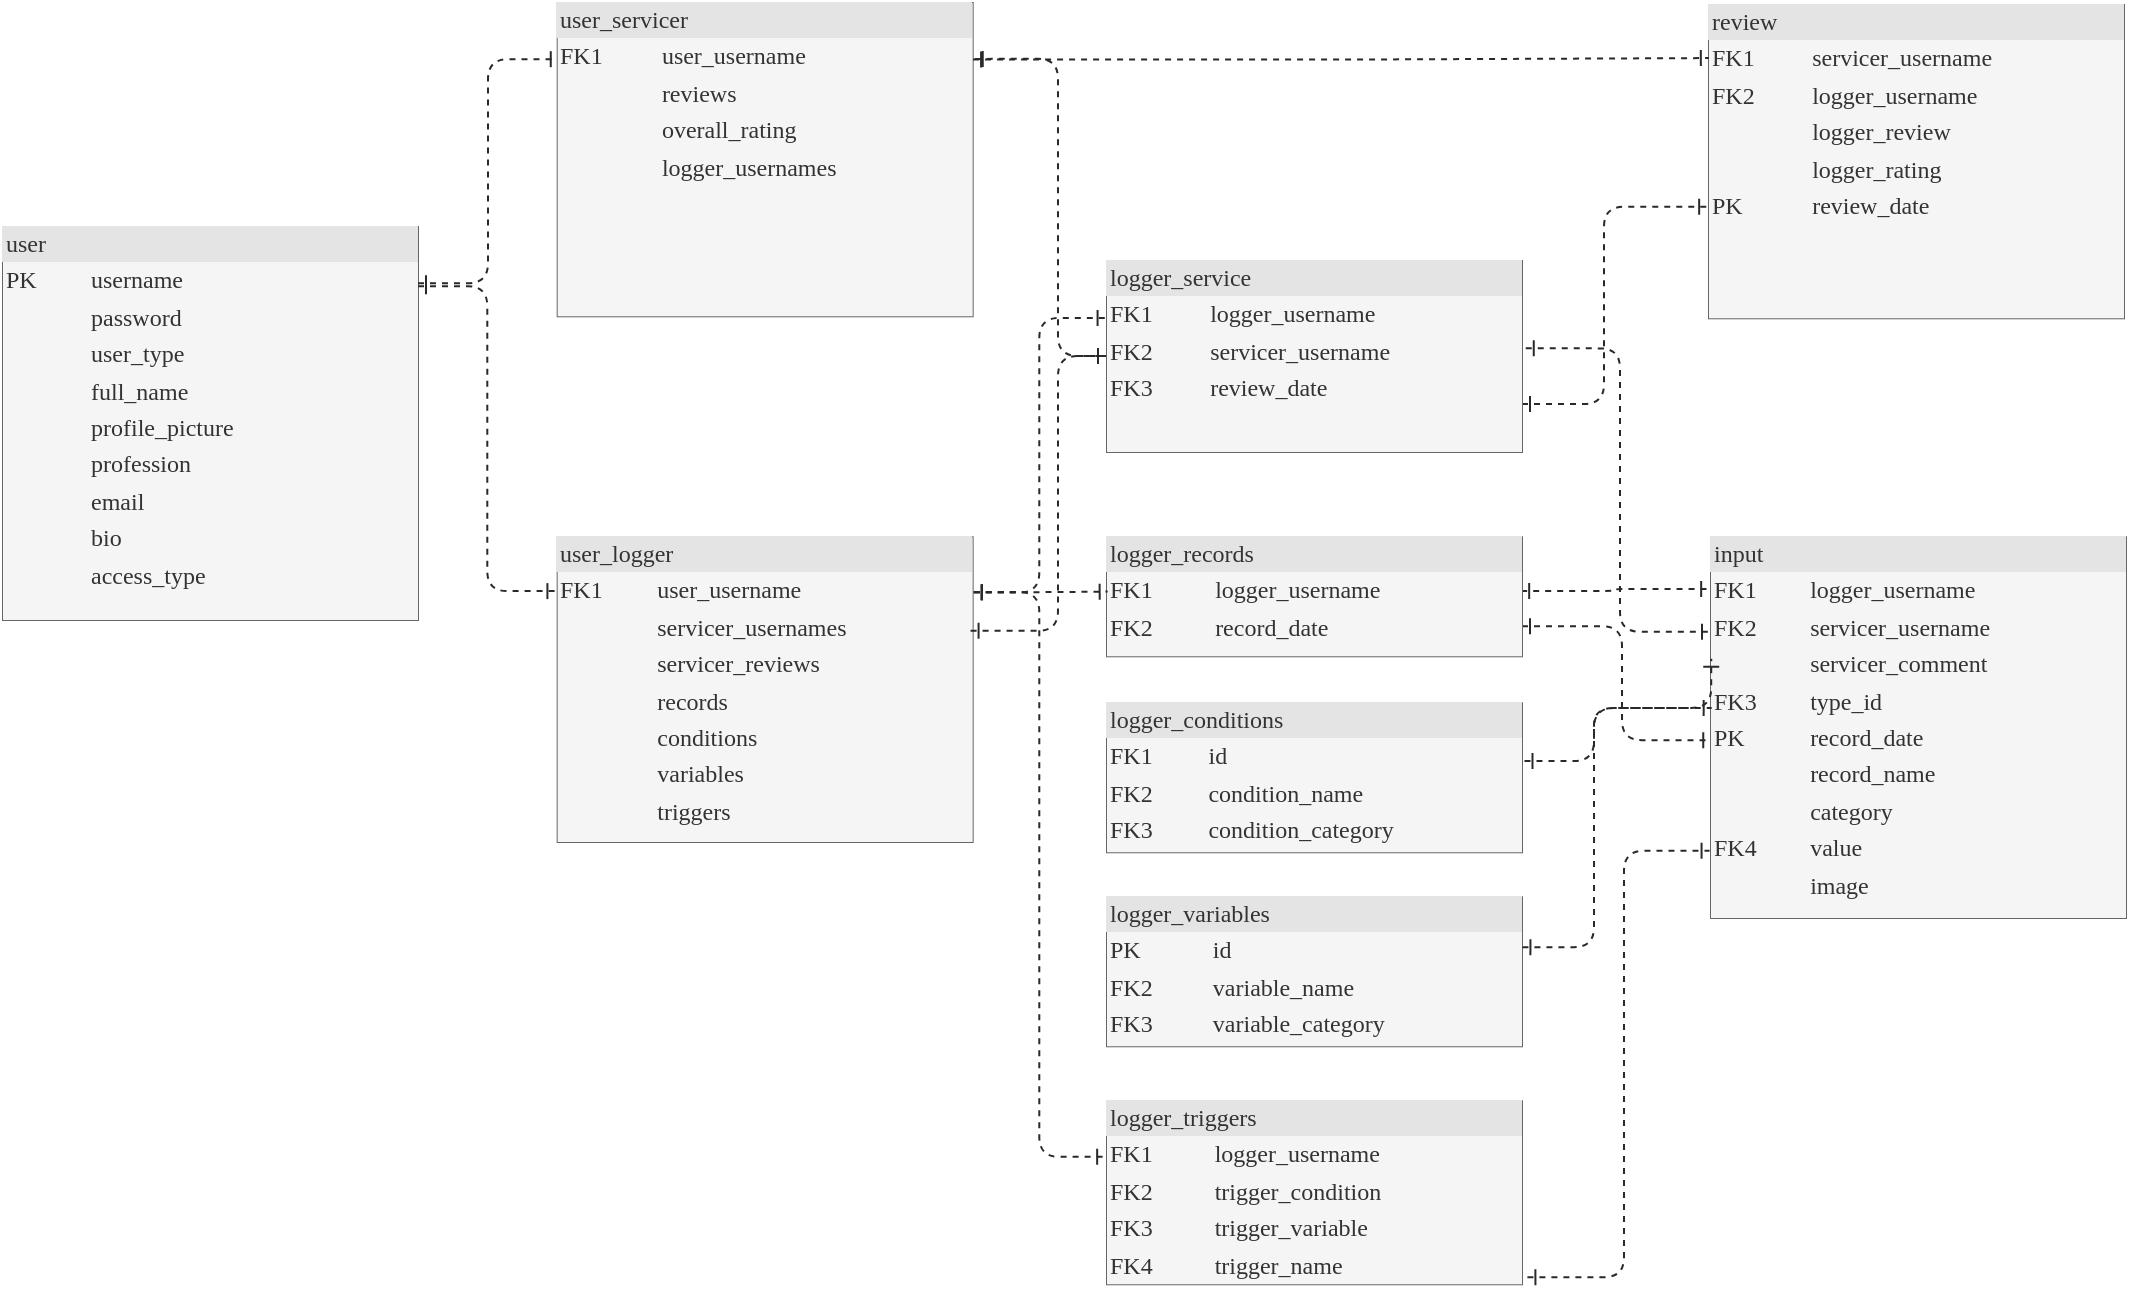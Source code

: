 <mxfile version="20.8.23" type="device"><diagram name="Page-1" id="2ca16b54-16f6-2749-3443-fa8db7711227"><mxGraphModel dx="1500" dy="819" grid="0" gridSize="10" guides="1" tooltips="1" connect="1" arrows="1" fold="1" page="1" pageScale="1" pageWidth="1169" pageHeight="827" background="none" math="0" shadow="0"><root><mxCell id="0"/><mxCell id="1" parent="0"/><mxCell id="2ed32ef02a7f4228-8" value="&lt;div style=&quot;box-sizing: border-box ; width: 100% ; background: #e4e4e4 ; padding: 2px&quot;&gt;user&lt;/div&gt;&lt;table style=&quot;width: 100% ; font-size: 1em&quot; cellpadding=&quot;2&quot; cellspacing=&quot;0&quot;&gt;&lt;tbody&gt;&lt;tr&gt;&lt;td&gt;PK&lt;/td&gt;&lt;td&gt;username&lt;/td&gt;&lt;/tr&gt;&lt;tr&gt;&lt;td&gt;&lt;br&gt;&lt;/td&gt;&lt;td&gt;password&lt;/td&gt;&lt;/tr&gt;&lt;tr&gt;&lt;td&gt;&lt;/td&gt;&lt;td&gt;user_type&lt;/td&gt;&lt;/tr&gt;&lt;tr&gt;&lt;td&gt;&lt;br&gt;&lt;/td&gt;&lt;td&gt;full_name&lt;br&gt;&lt;/td&gt;&lt;/tr&gt;&lt;tr&gt;&lt;td&gt;&lt;br&gt;&lt;/td&gt;&lt;td&gt;profile_picture&lt;br&gt;&lt;/td&gt;&lt;/tr&gt;&lt;tr&gt;&lt;td&gt;&lt;br&gt;&lt;/td&gt;&lt;td&gt;profession&lt;br&gt;&lt;/td&gt;&lt;/tr&gt;&lt;tr&gt;&lt;td&gt;&lt;br&gt;&lt;/td&gt;&lt;td&gt;email&lt;/td&gt;&lt;/tr&gt;&lt;tr&gt;&lt;td&gt;&lt;br&gt;&lt;/td&gt;&lt;td&gt;bio&lt;br&gt;&lt;/td&gt;&lt;/tr&gt;&lt;tr&gt;&lt;td&gt;&lt;br&gt;&lt;/td&gt;&lt;td&gt;access_type&lt;br&gt;&lt;/td&gt;&lt;/tr&gt;&lt;tr&gt;&lt;td&gt;&lt;br&gt;&lt;/td&gt;&lt;td&gt;&lt;br&gt;&lt;/td&gt;&lt;/tr&gt;&lt;tr&gt;&lt;td&gt;&lt;br&gt;&lt;/td&gt;&lt;td&gt;&lt;br&gt;&lt;/td&gt;&lt;/tr&gt;&lt;tr&gt;&lt;td&gt;&lt;br&gt;&lt;/td&gt;&lt;td&gt;&lt;br&gt;&lt;/td&gt;&lt;/tr&gt;&lt;tr&gt;&lt;td&gt;&lt;br&gt;&lt;/td&gt;&lt;td&gt;&lt;br&gt;&lt;/td&gt;&lt;/tr&gt;&lt;tr&gt;&lt;td&gt;&lt;br&gt;&lt;/td&gt;&lt;td&gt;&lt;br&gt;&lt;/td&gt;&lt;/tr&gt;&lt;tr&gt;&lt;td&gt;&lt;br&gt;&lt;/td&gt;&lt;td&gt;&lt;br&gt;&lt;/td&gt;&lt;/tr&gt;&lt;tr&gt;&lt;td&gt;&lt;br&gt;&lt;/td&gt;&lt;td&gt;&lt;br&gt;&lt;/td&gt;&lt;/tr&gt;&lt;tr&gt;&lt;td&gt;&lt;br&gt;&lt;/td&gt;&lt;td&gt;&lt;br&gt;&lt;/td&gt;&lt;/tr&gt;&lt;/tbody&gt;&lt;/table&gt;" style="verticalAlign=top;align=left;overflow=fill;html=1;rounded=0;shadow=0;comic=0;labelBackgroundColor=none;strokeWidth=0.5;fontFamily=Verdana;fontSize=12;fillColor=#f5f5f5;strokeColor=#666666;fontColor=#333333;" parent="1" vertex="1"><mxGeometry x="41" y="188" width="208" height="197" as="geometry"/></mxCell><mxCell id="2ed32ef02a7f4228-10" value="&lt;div style=&quot;box-sizing: border-box ; width: 100% ; background: #e4e4e4 ; padding: 2px&quot;&gt;user_logger&lt;/div&gt;&lt;table style=&quot;width: 100% ; font-size: 1em&quot; cellpadding=&quot;2&quot; cellspacing=&quot;0&quot;&gt;&lt;tbody&gt;&lt;tr&gt;&lt;td&gt;FK1&lt;/td&gt;&lt;td&gt;&amp;nbsp; &amp;nbsp;user_username&lt;/td&gt;&lt;/tr&gt;&lt;tr&gt;&lt;td&gt;&lt;br&gt;&lt;/td&gt;&lt;td&gt;&amp;nbsp; &amp;nbsp;servicer_usernames&lt;br&gt;&lt;/td&gt;&lt;/tr&gt;&lt;tr&gt;&lt;td&gt;&lt;br&gt;&lt;/td&gt;&lt;td&gt;&amp;nbsp; &amp;nbsp;servicer_reviews&lt;/td&gt;&lt;/tr&gt;&lt;tr&gt;&lt;td&gt;&lt;br&gt;&lt;/td&gt;&lt;td&gt;&amp;nbsp; &amp;nbsp;records&lt;/td&gt;&lt;/tr&gt;&lt;tr&gt;&lt;td&gt;&lt;br&gt;&lt;/td&gt;&lt;td&gt;&amp;nbsp; &amp;nbsp;conditions&lt;/td&gt;&lt;/tr&gt;&lt;tr&gt;&lt;td&gt;&lt;br&gt;&lt;/td&gt;&lt;td&gt;&amp;nbsp; &amp;nbsp;variables&lt;/td&gt;&lt;/tr&gt;&lt;tr&gt;&lt;td&gt;&lt;br&gt;&lt;/td&gt;&lt;td&gt;&amp;nbsp; &amp;nbsp;triggers&lt;/td&gt;&lt;/tr&gt;&lt;/tbody&gt;&lt;/table&gt;" style="verticalAlign=top;align=left;overflow=fill;html=1;rounded=0;shadow=0;comic=0;labelBackgroundColor=none;strokeWidth=0.5;fontFamily=Verdana;fontSize=12;fillColor=#f5f5f5;strokeColor=#666666;fontColor=#333333;" parent="1" vertex="1"><mxGeometry x="318.33" y="343.14" width="208" height="152.86" as="geometry"/></mxCell><mxCell id="TQXfzH1NdRfpT0izEi7H-1" style="edgeStyle=orthogonalEdgeStyle;html=1;dashed=1;labelBackgroundColor=none;startArrow=ERone;endArrow=ERone;fontFamily=Verdana;fontSize=12;align=left;endFill=0;startFill=0;strokeColor=#292929;strokeWidth=1;entryX=0.005;entryY=0.182;entryDx=0;entryDy=0;entryPerimeter=0;" parent="1" target="TQXfzH1NdRfpT0izEi7H-3" edge="1"><mxGeometry relative="1" as="geometry"><mxPoint x="249" y="216.571" as="sourcePoint"/><mxPoint x="302" y="126" as="targetPoint"/><Array as="points"><mxPoint x="284" y="217"/><mxPoint x="284" y="105"/></Array></mxGeometry></mxCell><mxCell id="TQXfzH1NdRfpT0izEi7H-3" value="&lt;div style=&quot;box-sizing: border-box ; width: 100% ; background: #e4e4e4 ; padding: 2px&quot;&gt;user_servicer&lt;/div&gt;&lt;table style=&quot;width: 100% ; font-size: 1em&quot; cellpadding=&quot;2&quot; cellspacing=&quot;0&quot;&gt;&lt;tbody&gt;&lt;tr&gt;&lt;td&gt;FK1&lt;/td&gt;&lt;td&gt;&amp;nbsp; &amp;nbsp;user_username&lt;/td&gt;&lt;/tr&gt;&lt;tr&gt;&lt;td&gt;&lt;br&gt;&lt;/td&gt;&lt;td&gt;&amp;nbsp; &amp;nbsp;reviews&lt;/td&gt;&lt;/tr&gt;&lt;tr&gt;&lt;td&gt;&lt;br&gt;&lt;/td&gt;&lt;td&gt;&amp;nbsp; &amp;nbsp;overall_rating&lt;/td&gt;&lt;/tr&gt;&lt;tr&gt;&lt;td&gt;&lt;br&gt;&lt;/td&gt;&lt;td&gt;&amp;nbsp; &amp;nbsp;logger_usernames&lt;/td&gt;&lt;/tr&gt;&lt;/tbody&gt;&lt;/table&gt;" style="verticalAlign=top;align=left;overflow=fill;html=1;rounded=0;shadow=0;comic=0;labelBackgroundColor=none;strokeWidth=0.5;fontFamily=Verdana;fontSize=12;fillColor=#f5f5f5;strokeColor=#666666;fontColor=#333333;" parent="1" vertex="1"><mxGeometry x="318.333" y="76" width="208.0" height="157.143" as="geometry"/></mxCell><mxCell id="TQXfzH1NdRfpT0izEi7H-4" style="edgeStyle=orthogonalEdgeStyle;html=1;dashed=1;labelBackgroundColor=none;startArrow=ERone;endArrow=ERone;fontFamily=Verdana;fontSize=12;align=left;endFill=0;startFill=0;entryX=-0.003;entryY=0.315;entryDx=0;entryDy=0;entryPerimeter=0;strokeColor=#292929;strokeWidth=1;" parent="1" edge="1"><mxGeometry relative="1" as="geometry"><mxPoint x="249" y="218.143" as="sourcePoint"/><mxPoint x="317.709" y="370.218" as="targetPoint"/><Array as="points"><mxPoint x="283.667" y="218.143"/><mxPoint x="283.667" y="370.571"/><mxPoint x="318.333" y="370.571"/></Array></mxGeometry></mxCell><mxCell id="TQXfzH1NdRfpT0izEi7H-6" value="&lt;div style=&quot;box-sizing: border-box ; width: 100% ; background: #e4e4e4 ; padding: 2px&quot;&gt;review&lt;/div&gt;&lt;table style=&quot;width: 100% ; font-size: 1em&quot; cellpadding=&quot;2&quot; cellspacing=&quot;0&quot;&gt;&lt;tbody&gt;&lt;tr&gt;&lt;td&gt;FK1&lt;/td&gt;&lt;td&gt;&amp;nbsp; &amp;nbsp;servicer_username&lt;/td&gt;&lt;/tr&gt;&lt;tr&gt;&lt;td&gt;FK2&lt;br&gt;&lt;/td&gt;&lt;td&gt;&amp;nbsp; &amp;nbsp;logger_username&lt;/td&gt;&lt;/tr&gt;&lt;tr&gt;&lt;td&gt;&lt;br&gt;&lt;/td&gt;&lt;td&gt;&amp;nbsp; &amp;nbsp;logger_review&lt;br&gt;&lt;/td&gt;&lt;/tr&gt;&lt;tr&gt;&lt;td&gt;&lt;/td&gt;&lt;td&gt;&amp;nbsp; &amp;nbsp;logger_rating&lt;/td&gt;&lt;/tr&gt;&lt;tr&gt;&lt;td&gt;PK&lt;/td&gt;&lt;td&gt;&amp;nbsp; &amp;nbsp;review_date&lt;/td&gt;&lt;/tr&gt;&lt;/tbody&gt;&lt;/table&gt;" style="verticalAlign=top;align=left;overflow=fill;html=1;rounded=0;shadow=0;comic=0;labelBackgroundColor=none;strokeWidth=0.5;fontFamily=Verdana;fontSize=12;fillColor=#f5f5f5;strokeColor=#666666;fontColor=#333333;" parent="1" vertex="1"><mxGeometry x="893.997" y="77" width="208.0" height="157.143" as="geometry"/></mxCell><mxCell id="TQXfzH1NdRfpT0izEi7H-8" style="edgeStyle=orthogonalEdgeStyle;html=1;dashed=1;labelBackgroundColor=none;startArrow=ERone;endArrow=ERone;fontFamily=Verdana;fontSize=12;align=left;endFill=0;startFill=0;exitX=1;exitY=0.75;exitDx=0;exitDy=0;strokeColor=#292929;strokeWidth=1;entryX=-0.002;entryY=0.645;entryDx=0;entryDy=0;entryPerimeter=0;" parent="1" source="_K73hZ6G-kw6GUNCctz3-10" target="TQXfzH1NdRfpT0izEi7H-6" edge="1"><mxGeometry relative="1" as="geometry"><mxPoint x="526.333" y="137.286" as="sourcePoint"/><mxPoint x="590" y="178" as="targetPoint"/><Array as="points"><mxPoint x="842" y="277"/><mxPoint x="842" y="178"/></Array></mxGeometry></mxCell><mxCell id="TQXfzH1NdRfpT0izEi7H-11" style="edgeStyle=orthogonalEdgeStyle;html=1;dashed=1;labelBackgroundColor=none;startArrow=ERone;endArrow=ERone;fontFamily=Verdana;fontSize=12;align=left;endFill=0;startFill=0;exitX=1.001;exitY=0.183;exitDx=0;exitDy=0;exitPerimeter=0;strokeColor=#292929;strokeWidth=1;entryX=0.002;entryY=0.172;entryDx=0;entryDy=0;entryPerimeter=0;" parent="1" source="TQXfzH1NdRfpT0izEi7H-3" target="TQXfzH1NdRfpT0izEi7H-6" edge="1"><mxGeometry relative="1" as="geometry"><mxPoint x="537.889" y="121.571" as="sourcePoint"/><mxPoint x="595" y="105" as="targetPoint"/><Array as="points"/></mxGeometry></mxCell><mxCell id="TQXfzH1NdRfpT0izEi7H-15" value="&lt;div style=&quot;box-sizing: border-box ; width: 100% ; background: #e4e4e4 ; padding: 2px&quot;&gt;input&lt;/div&gt;&lt;table style=&quot;width: 100% ; font-size: 1em&quot; cellpadding=&quot;2&quot; cellspacing=&quot;0&quot;&gt;&lt;tbody&gt;&lt;tr&gt;&lt;td&gt;FK1&lt;/td&gt;&lt;td&gt;&amp;nbsp; logger_username&lt;/td&gt;&lt;/tr&gt;&lt;tr&gt;&lt;td&gt;FK2&lt;br&gt;&lt;/td&gt;&lt;td&gt;&amp;nbsp; servicer_username&lt;br&gt;&lt;/td&gt;&lt;/tr&gt;&lt;tr&gt;&lt;td&gt;&lt;br&gt;&lt;/td&gt;&lt;td&gt;&amp;nbsp; servicer_comment&lt;/td&gt;&lt;/tr&gt;&lt;tr&gt;&lt;td&gt;FK3&lt;/td&gt;&lt;td&gt;&amp;nbsp; type_id&lt;/td&gt;&lt;/tr&gt;&lt;tr&gt;&lt;td&gt;PK&lt;/td&gt;&lt;td&gt;&amp;nbsp; record_date&lt;/td&gt;&lt;/tr&gt;&lt;tr&gt;&lt;td&gt;&lt;br&gt;&lt;/td&gt;&lt;td&gt;&amp;nbsp; record_name&lt;/td&gt;&lt;/tr&gt;&lt;tr&gt;&lt;td&gt;&lt;br&gt;&lt;/td&gt;&lt;td&gt;&amp;nbsp; category&lt;/td&gt;&lt;/tr&gt;&lt;tr&gt;&lt;td&gt;FK4&lt;/td&gt;&lt;td&gt;&amp;nbsp; value&lt;/td&gt;&lt;/tr&gt;&lt;tr&gt;&lt;td&gt;&lt;br&gt;&lt;/td&gt;&lt;td&gt;&amp;nbsp; image&lt;/td&gt;&lt;/tr&gt;&lt;/tbody&gt;&lt;/table&gt;" style="verticalAlign=top;align=left;overflow=fill;html=1;rounded=0;shadow=0;comic=0;labelBackgroundColor=none;strokeWidth=0.5;fontFamily=Verdana;fontSize=12;fillColor=#f5f5f5;strokeColor=#666666;fontColor=#333333;" parent="1" vertex="1"><mxGeometry x="895" y="343.14" width="208" height="190.86" as="geometry"/></mxCell><mxCell id="TQXfzH1NdRfpT0izEi7H-16" style="edgeStyle=orthogonalEdgeStyle;html=1;dashed=1;labelBackgroundColor=none;startArrow=ERone;endArrow=ERone;fontFamily=Verdana;fontSize=12;align=left;endFill=0;startFill=0;exitX=1;exitY=0.75;exitDx=0;exitDy=0;strokeColor=#292929;strokeWidth=1;entryX=0.003;entryY=0.534;entryDx=0;entryDy=0;entryPerimeter=0;" parent="1" edge="1" target="TQXfzH1NdRfpT0izEi7H-15" source="_K73hZ6G-kw6GUNCctz3-4"><mxGeometry relative="1" as="geometry"><mxPoint x="804.499" y="503.763" as="sourcePoint"/><mxPoint x="891" y="414" as="targetPoint"/><Array as="points"><mxPoint x="851" y="388"/><mxPoint x="851" y="445"/></Array></mxGeometry></mxCell><mxCell id="TQXfzH1NdRfpT0izEi7H-17" style="edgeStyle=orthogonalEdgeStyle;html=1;dashed=1;labelBackgroundColor=none;startArrow=ERone;endArrow=ERone;fontFamily=Verdana;fontSize=12;align=left;endFill=0;startFill=0;strokeColor=#292929;strokeWidth=1;exitX=1.013;exitY=0.962;exitDx=0;exitDy=0;exitPerimeter=0;entryX=-0.001;entryY=0.824;entryDx=0;entryDy=0;entryPerimeter=0;" parent="1" edge="1" target="TQXfzH1NdRfpT0izEi7H-15" source="_K73hZ6G-kw6GUNCctz3-7"><mxGeometry relative="1" as="geometry"><mxPoint x="803.667" y="521.929" as="sourcePoint"/><mxPoint x="888" y="518" as="targetPoint"/><Array as="points"><mxPoint x="852" y="714"/><mxPoint x="852" y="500"/></Array></mxGeometry></mxCell><mxCell id="TQXfzH1NdRfpT0izEi7H-18" style="edgeStyle=orthogonalEdgeStyle;html=1;dashed=1;labelBackgroundColor=none;startArrow=ERone;endArrow=ERone;fontFamily=Verdana;fontSize=12;align=left;endFill=0;startFill=0;exitX=0.998;exitY=0.456;exitDx=0;exitDy=0;strokeColor=#292929;strokeWidth=1;exitPerimeter=0;entryX=-0.002;entryY=0.138;entryDx=0;entryDy=0;entryPerimeter=0;" parent="1" source="_K73hZ6G-kw6GUNCctz3-4" target="TQXfzH1NdRfpT0izEi7H-15" edge="1"><mxGeometry relative="1" as="geometry"><mxPoint x="803.875" y="372.261" as="sourcePoint"/><mxPoint x="883" y="378" as="targetPoint"/><Array as="points"/></mxGeometry></mxCell><mxCell id="_K73hZ6G-kw6GUNCctz3-2" style="edgeStyle=orthogonalEdgeStyle;html=1;dashed=1;labelBackgroundColor=none;startArrow=ERone;endArrow=ERone;fontFamily=Verdana;fontSize=12;align=left;endFill=0;startFill=0;strokeColor=#292929;strokeWidth=1;entryX=0;entryY=0.25;entryDx=0;entryDy=0;exitX=1.009;exitY=0.46;exitDx=0;exitDy=0;exitPerimeter=0;" edge="1" parent="1" source="_K73hZ6G-kw6GUNCctz3-10" target="TQXfzH1NdRfpT0izEi7H-15"><mxGeometry relative="1" as="geometry"><mxPoint x="825" y="218" as="sourcePoint"/><mxPoint x="883" y="322" as="targetPoint"/><Array as="points"><mxPoint x="850" y="249"/><mxPoint x="850" y="391"/></Array></mxGeometry></mxCell><mxCell id="_K73hZ6G-kw6GUNCctz3-4" value="&lt;div style=&quot;box-sizing: border-box ; width: 100% ; background: #e4e4e4 ; padding: 2px&quot;&gt;logger_records&lt;/div&gt;&lt;table style=&quot;width: 100% ; font-size: 1em&quot; cellpadding=&quot;2&quot; cellspacing=&quot;0&quot;&gt;&lt;tbody&gt;&lt;tr&gt;&lt;td&gt;FK1&lt;/td&gt;&lt;td&gt;&amp;nbsp; &amp;nbsp;logger_username&lt;/td&gt;&lt;/tr&gt;&lt;tr&gt;&lt;td&gt;FK2&lt;/td&gt;&lt;td&gt;&amp;nbsp; &amp;nbsp;record_date&lt;/td&gt;&lt;/tr&gt;&lt;/tbody&gt;&lt;/table&gt;" style="verticalAlign=top;align=left;overflow=fill;html=1;rounded=0;shadow=0;comic=0;labelBackgroundColor=none;strokeWidth=0.5;fontFamily=Verdana;fontSize=12;fillColor=#f5f5f5;strokeColor=#666666;fontColor=#333333;" vertex="1" parent="1"><mxGeometry x="593" y="343.14" width="208" height="60" as="geometry"/></mxCell><mxCell id="_K73hZ6G-kw6GUNCctz3-5" value="&lt;div style=&quot;box-sizing: border-box ; width: 100% ; background: #e4e4e4 ; padding: 2px&quot;&gt;logger_conditions&lt;/div&gt;&lt;table style=&quot;width: 100% ; font-size: 1em&quot; cellpadding=&quot;2&quot; cellspacing=&quot;0&quot;&gt;&lt;tbody&gt;&lt;tr&gt;&lt;td&gt;FK1&lt;/td&gt;&lt;td&gt;&amp;nbsp; &amp;nbsp;id&lt;/td&gt;&lt;/tr&gt;&lt;tr&gt;&lt;td&gt;FK2&lt;/td&gt;&lt;td&gt;&amp;nbsp; &amp;nbsp;condition_name&lt;/td&gt;&lt;/tr&gt;&lt;tr&gt;&lt;td&gt;FK3&lt;/td&gt;&lt;td&gt;&amp;nbsp; &amp;nbsp;condition_category&lt;/td&gt;&lt;/tr&gt;&lt;/tbody&gt;&lt;/table&gt;" style="verticalAlign=top;align=left;overflow=fill;html=1;rounded=0;shadow=0;comic=0;labelBackgroundColor=none;strokeWidth=0.5;fontFamily=Verdana;fontSize=12;fillColor=#f5f5f5;strokeColor=#666666;fontColor=#333333;" vertex="1" parent="1"><mxGeometry x="593" y="426.14" width="208" height="75" as="geometry"/></mxCell><mxCell id="_K73hZ6G-kw6GUNCctz3-6" value="&lt;div style=&quot;box-sizing: border-box ; width: 100% ; background: #e4e4e4 ; padding: 2px&quot;&gt;logger_variables&lt;/div&gt;&lt;table style=&quot;width: 100% ; font-size: 1em&quot; cellpadding=&quot;2&quot; cellspacing=&quot;0&quot;&gt;&lt;tbody&gt;&lt;tr&gt;&lt;td&gt;PK&lt;/td&gt;&lt;td&gt;&amp;nbsp; &amp;nbsp;id&lt;/td&gt;&lt;/tr&gt;&lt;tr&gt;&lt;td&gt;FK2&lt;/td&gt;&lt;td&gt;&amp;nbsp; &amp;nbsp;variable_name&lt;/td&gt;&lt;/tr&gt;&lt;tr&gt;&lt;td&gt;FK3&lt;/td&gt;&lt;td&gt;&amp;nbsp; &amp;nbsp;variable_category&lt;/td&gt;&lt;/tr&gt;&lt;/tbody&gt;&lt;/table&gt;" style="verticalAlign=top;align=left;overflow=fill;html=1;rounded=0;shadow=0;comic=0;labelBackgroundColor=none;strokeWidth=0.5;fontFamily=Verdana;fontSize=12;fillColor=#f5f5f5;strokeColor=#666666;fontColor=#333333;" vertex="1" parent="1"><mxGeometry x="593" y="523.14" width="208" height="75" as="geometry"/></mxCell><mxCell id="_K73hZ6G-kw6GUNCctz3-7" value="&lt;div style=&quot;box-sizing: border-box ; width: 100% ; background: #e4e4e4 ; padding: 2px&quot;&gt;logger_triggers&lt;/div&gt;&lt;table style=&quot;width: 100% ; font-size: 1em&quot; cellpadding=&quot;2&quot; cellspacing=&quot;0&quot;&gt;&lt;tbody&gt;&lt;tr&gt;&lt;td&gt;FK1&lt;/td&gt;&lt;td&gt;&amp;nbsp; &amp;nbsp;logger_username&lt;/td&gt;&lt;/tr&gt;&lt;tr&gt;&lt;td&gt;FK2&lt;/td&gt;&lt;td&gt;&amp;nbsp; &amp;nbsp;trigger_condition&lt;/td&gt;&lt;/tr&gt;&lt;tr&gt;&lt;td&gt;FK3&lt;/td&gt;&lt;td&gt;&amp;nbsp; &amp;nbsp;trigger_variable&lt;/td&gt;&lt;/tr&gt;&lt;tr&gt;&lt;td&gt;FK4&lt;/td&gt;&lt;td&gt;&amp;nbsp; &amp;nbsp;trigger_name&lt;/td&gt;&lt;/tr&gt;&lt;/tbody&gt;&lt;/table&gt;" style="verticalAlign=top;align=left;overflow=fill;html=1;rounded=0;shadow=0;comic=0;labelBackgroundColor=none;strokeWidth=0.5;fontFamily=Verdana;fontSize=12;fillColor=#f5f5f5;strokeColor=#666666;fontColor=#333333;" vertex="1" parent="1"><mxGeometry x="593" y="625.14" width="208" height="92" as="geometry"/></mxCell><mxCell id="_K73hZ6G-kw6GUNCctz3-10" value="&lt;div style=&quot;box-sizing: border-box ; width: 100% ; background: #e4e4e4 ; padding: 2px&quot;&gt;logger_service&lt;/div&gt;&lt;table style=&quot;width: 100% ; font-size: 1em&quot; cellpadding=&quot;2&quot; cellspacing=&quot;0&quot;&gt;&lt;tbody&gt;&lt;tr&gt;&lt;td&gt;FK1&lt;/td&gt;&lt;td&gt;&amp;nbsp; &amp;nbsp;logger_username&lt;/td&gt;&lt;/tr&gt;&lt;tr&gt;&lt;td&gt;FK2&lt;/td&gt;&lt;td&gt;&amp;nbsp; &amp;nbsp;servicer_username&lt;/td&gt;&lt;/tr&gt;&lt;tr&gt;&lt;td&gt;FK3&lt;/td&gt;&lt;td&gt;&amp;nbsp; &amp;nbsp;review_date&lt;/td&gt;&lt;/tr&gt;&lt;/tbody&gt;&lt;/table&gt;" style="verticalAlign=top;align=left;overflow=fill;html=1;rounded=0;shadow=0;comic=0;labelBackgroundColor=none;strokeWidth=0.5;fontFamily=Verdana;fontSize=12;fillColor=#f5f5f5;strokeColor=#666666;fontColor=#333333;" vertex="1" parent="1"><mxGeometry x="593" y="205" width="208" height="96" as="geometry"/></mxCell><mxCell id="_K73hZ6G-kw6GUNCctz3-11" style="edgeStyle=orthogonalEdgeStyle;html=1;dashed=1;labelBackgroundColor=none;startArrow=ERone;endArrow=ERone;fontFamily=Verdana;fontSize=12;align=left;endFill=0;startFill=0;strokeColor=#292929;strokeWidth=1;exitX=1.002;exitY=0.183;exitDx=0;exitDy=0;exitPerimeter=0;entryX=0.004;entryY=0.461;entryDx=0;entryDy=0;entryPerimeter=0;" edge="1" parent="1" source="2ed32ef02a7f4228-10" target="_K73hZ6G-kw6GUNCctz3-4"><mxGeometry relative="1" as="geometry"><mxPoint x="536" y="371" as="sourcePoint"/><mxPoint x="585" y="371" as="targetPoint"/><Array as="points"/></mxGeometry></mxCell><mxCell id="_K73hZ6G-kw6GUNCctz3-14" style="edgeStyle=orthogonalEdgeStyle;html=1;dashed=1;labelBackgroundColor=none;startArrow=ERone;endArrow=ERone;fontFamily=Verdana;fontSize=12;align=left;endFill=0;startFill=0;strokeColor=#292929;strokeWidth=1;exitX=1.003;exitY=0.182;exitDx=0;exitDy=0;exitPerimeter=0;entryX=-0.002;entryY=0.307;entryDx=0;entryDy=0;entryPerimeter=0;" edge="1" parent="1" source="2ed32ef02a7f4228-10" target="_K73hZ6G-kw6GUNCctz3-7"><mxGeometry relative="1" as="geometry"><mxPoint x="495" y="457" as="sourcePoint"/><mxPoint x="561" y="637" as="targetPoint"/><Array as="points"/></mxGeometry></mxCell><mxCell id="_K73hZ6G-kw6GUNCctz3-15" style="edgeStyle=orthogonalEdgeStyle;html=1;dashed=1;labelBackgroundColor=none;startArrow=ERone;endArrow=ERone;fontFamily=Verdana;fontSize=12;align=left;endFill=0;startFill=0;exitX=1.006;exitY=0.392;exitDx=0;exitDy=0;strokeColor=#292929;strokeWidth=1;exitPerimeter=0;entryX=0.003;entryY=0.321;entryDx=0;entryDy=0;entryPerimeter=0;" edge="1" parent="1" source="_K73hZ6G-kw6GUNCctz3-5" target="TQXfzH1NdRfpT0izEi7H-15"><mxGeometry relative="1" as="geometry"><mxPoint x="811" y="398" as="sourcePoint"/><mxPoint x="880" y="426" as="targetPoint"/><Array as="points"><mxPoint x="837" y="456"/><mxPoint x="837" y="429"/></Array></mxGeometry></mxCell><mxCell id="_K73hZ6G-kw6GUNCctz3-17" style="edgeStyle=orthogonalEdgeStyle;html=1;dashed=1;labelBackgroundColor=none;startArrow=ERone;endArrow=ERone;fontFamily=Verdana;fontSize=12;align=left;endFill=0;startFill=0;strokeColor=#292929;strokeWidth=1;exitX=1.003;exitY=0.184;exitDx=0;exitDy=0;exitPerimeter=0;entryX=-0.001;entryY=0.302;entryDx=0;entryDy=0;entryPerimeter=0;" edge="1" parent="1" source="2ed32ef02a7f4228-10" target="_K73hZ6G-kw6GUNCctz3-10"><mxGeometry relative="1" as="geometry"><mxPoint x="534" y="404" as="sourcePoint"/><mxPoint x="574" y="328" as="targetPoint"/><Array as="points"/></mxGeometry></mxCell><mxCell id="_K73hZ6G-kw6GUNCctz3-18" style="edgeStyle=orthogonalEdgeStyle;html=1;dashed=1;labelBackgroundColor=none;startArrow=ERone;endArrow=ERone;fontFamily=Verdana;fontSize=12;align=left;endFill=0;startFill=0;strokeColor=#292929;strokeWidth=1;exitX=0.995;exitY=0.309;exitDx=0;exitDy=0;exitPerimeter=0;entryX=0;entryY=0.5;entryDx=0;entryDy=0;" edge="1" parent="1" source="2ed32ef02a7f4228-10" target="_K73hZ6G-kw6GUNCctz3-10"><mxGeometry relative="1" as="geometry"><mxPoint x="537" y="381" as="sourcePoint"/><mxPoint x="603" y="244" as="targetPoint"/><Array as="points"><mxPoint x="569" y="390"/><mxPoint x="569" y="253"/></Array></mxGeometry></mxCell><mxCell id="_K73hZ6G-kw6GUNCctz3-19" style="edgeStyle=orthogonalEdgeStyle;html=1;dashed=1;labelBackgroundColor=none;startArrow=ERone;endArrow=ERone;fontFamily=Verdana;fontSize=12;align=left;endFill=0;startFill=0;strokeColor=#292929;strokeWidth=1;entryX=0;entryY=0.5;entryDx=0;entryDy=0;exitX=1.005;exitY=0.181;exitDx=0;exitDy=0;exitPerimeter=0;" edge="1" parent="1" source="TQXfzH1NdRfpT0izEi7H-3" target="_K73hZ6G-kw6GUNCctz3-10"><mxGeometry relative="1" as="geometry"><mxPoint x="548" y="112" as="sourcePoint"/><mxPoint x="603" y="263" as="targetPoint"/><Array as="points"><mxPoint x="569" y="104"/><mxPoint x="569" y="253"/></Array></mxGeometry></mxCell><mxCell id="_K73hZ6G-kw6GUNCctz3-20" style="edgeStyle=orthogonalEdgeStyle;html=1;dashed=1;labelBackgroundColor=none;startArrow=ERone;endArrow=ERone;fontFamily=Verdana;fontSize=12;align=left;endFill=0;startFill=0;strokeColor=#292929;strokeWidth=1;entryX=0.004;entryY=0.45;entryDx=0;entryDy=0;entryPerimeter=0;exitX=1.001;exitY=0.339;exitDx=0;exitDy=0;exitPerimeter=0;" edge="1" parent="1" source="_K73hZ6G-kw6GUNCctz3-6" target="TQXfzH1NdRfpT0izEi7H-15"><mxGeometry relative="1" as="geometry"><mxPoint x="808" y="548" as="sourcePoint"/><mxPoint x="907" y="493" as="targetPoint"/><Array as="points"><mxPoint x="837" y="549"/><mxPoint x="837" y="429"/></Array></mxGeometry></mxCell></root></mxGraphModel></diagram></mxfile>